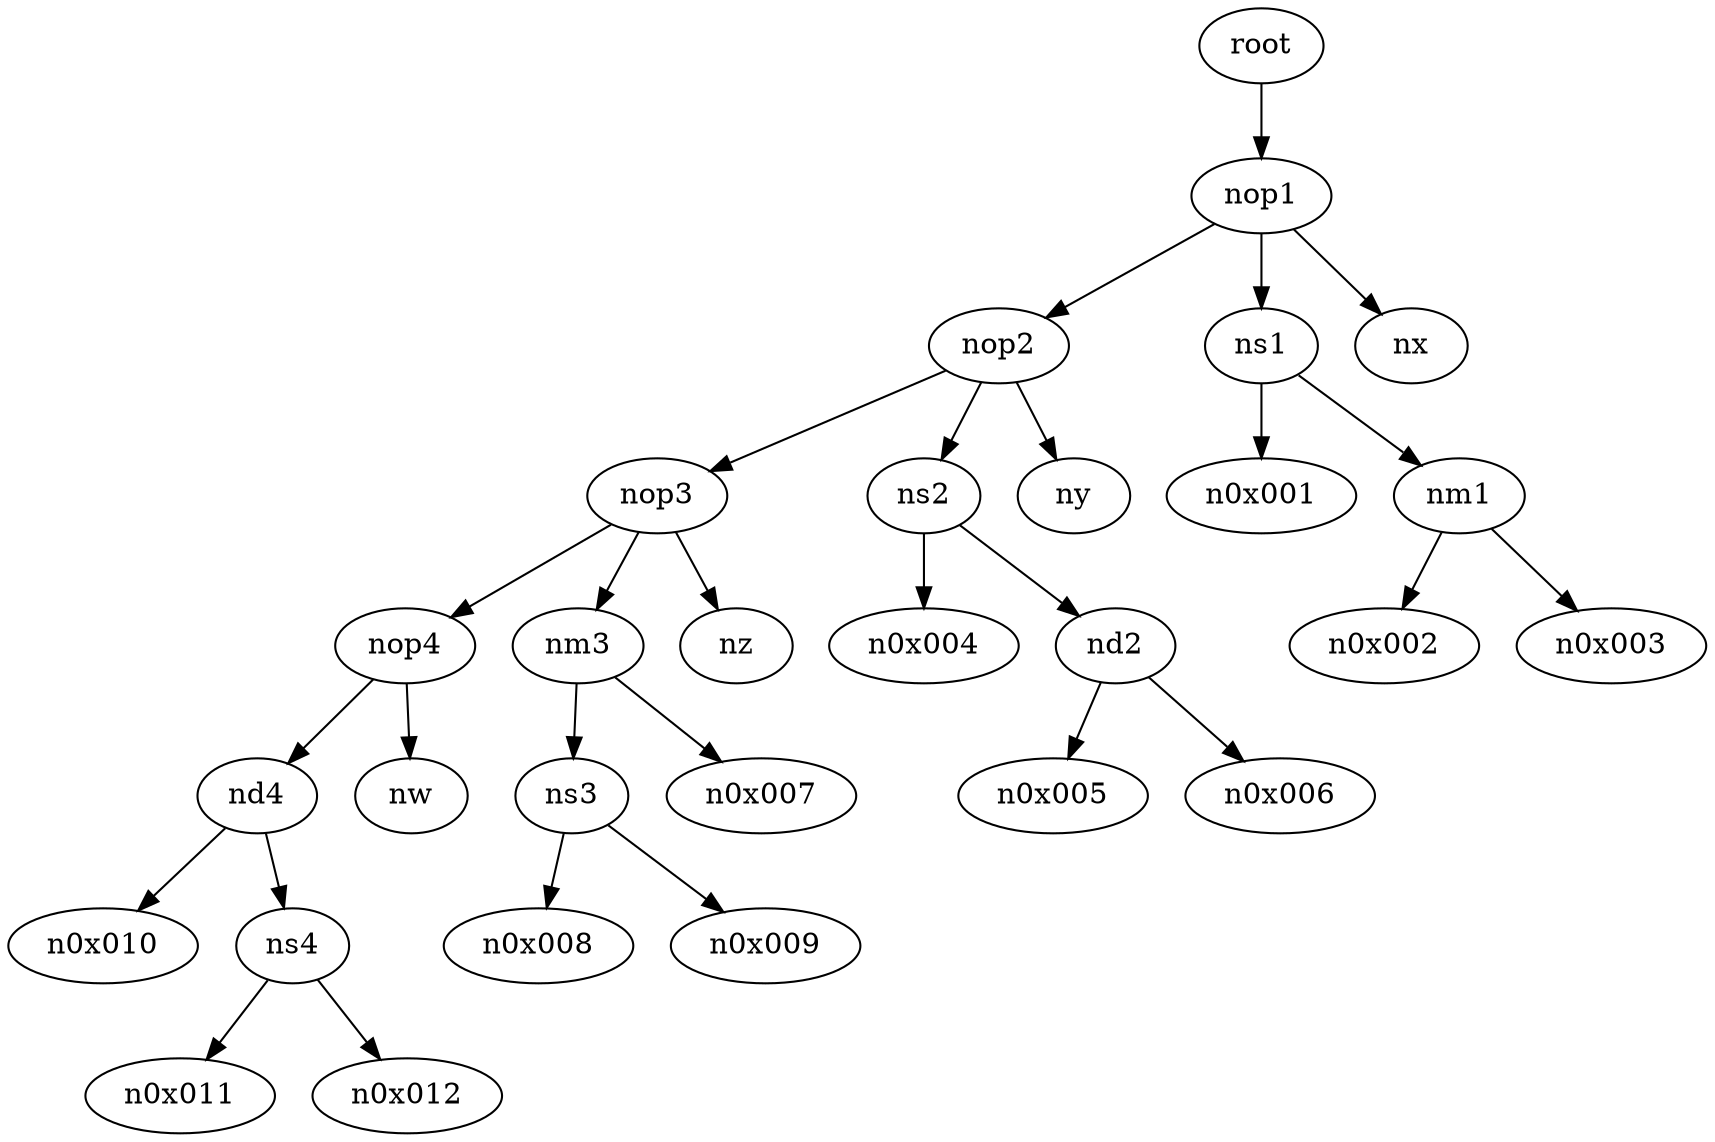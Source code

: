 digraph G {
n2 [label="root"];
n2 -> nop1;
nop1 -> nop2;
nop2 -> nop3;
nop3 -> nop4;
nop1 -> ns1;
nop1 -> nx;
ns1 -> n0x001;
ns1 -> nm1;
nm1 -> n0x002;
nm1 -> n0x003;
nop2 -> ns2;
nop2 -> ny;
ns2 -> n0x004;
ns2 -> nd2;
nd2 -> n0x005;
nd2 -> n0x006;
nop3 -> nm3;
nop3 -> nz;
nm3 -> ns3;
nm3 -> n0x007;
ns3 -> n0x008;
ns3 -> n0x009;
nop4 -> nd4;
nop4 -> nw;
nd4 -> n0x010;
nd4 -> ns4;
ns4 -> n0x011;
ns4 -> n0x012;
}
